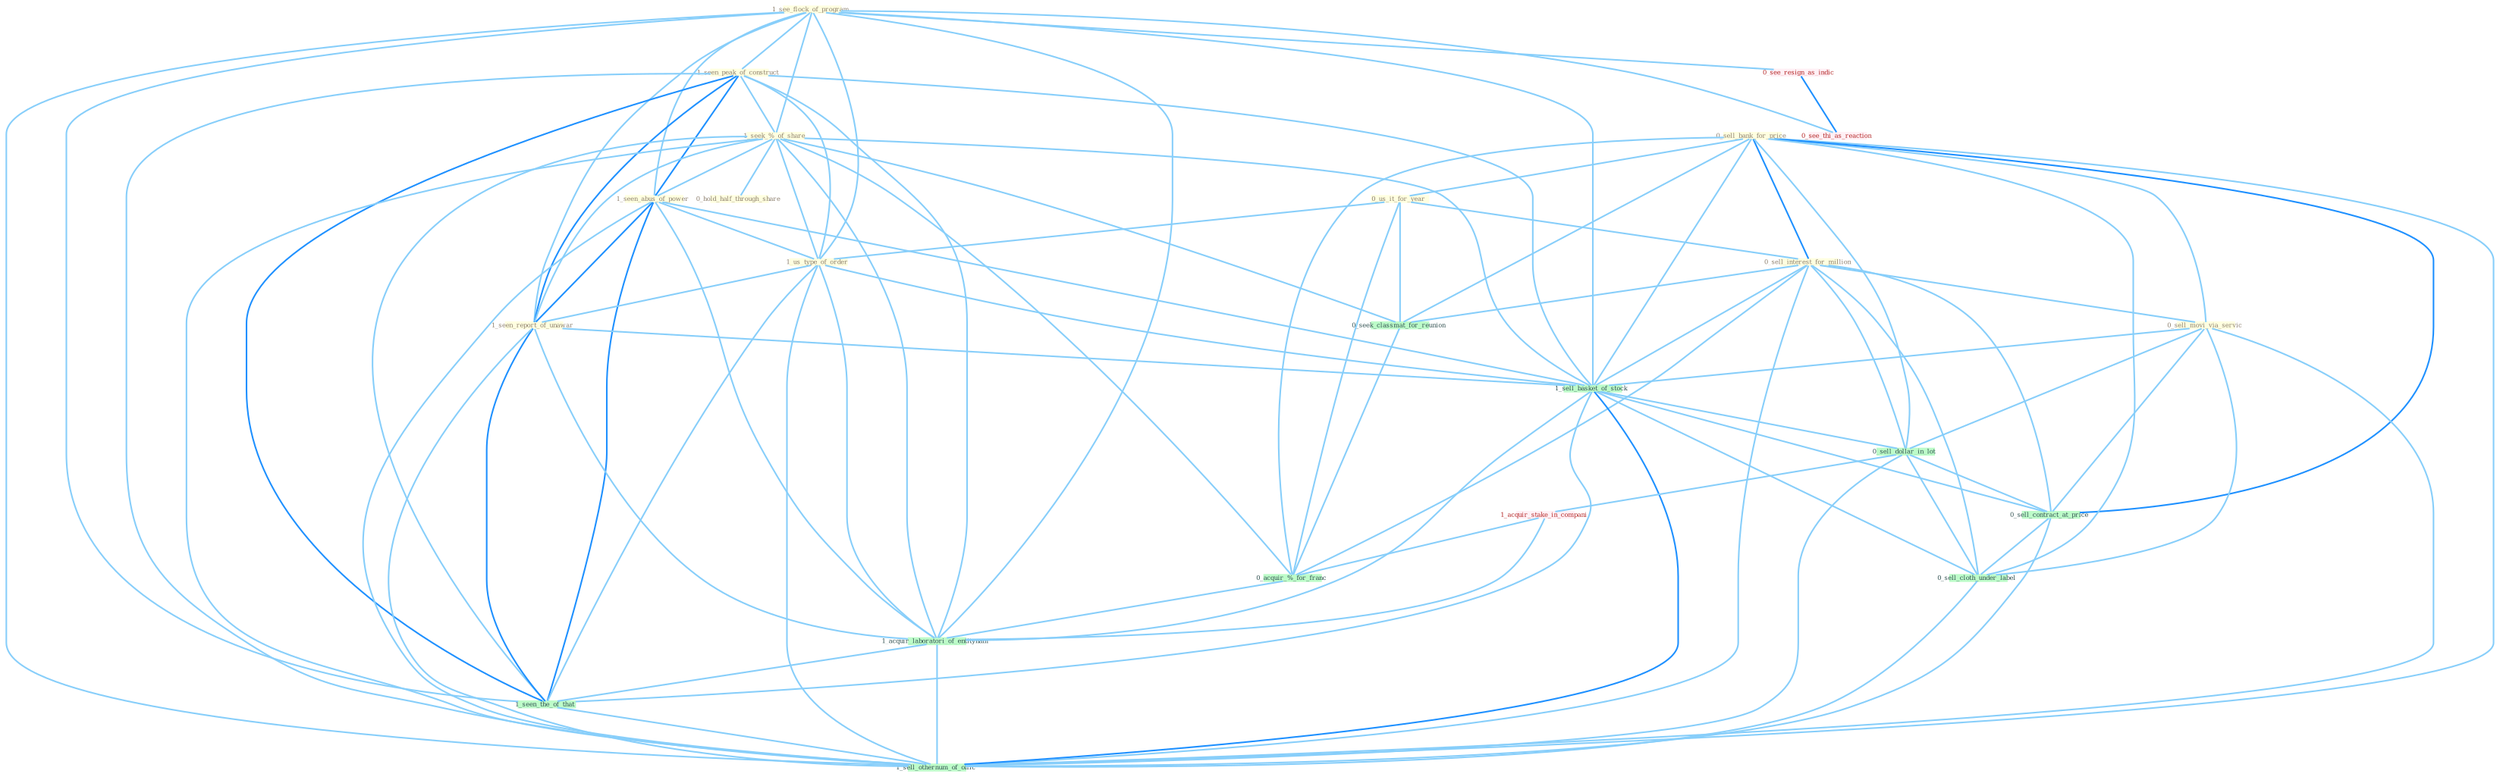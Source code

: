 Graph G{ 
    node
    [shape=polygon,style=filled,width=.5,height=.06,color="#BDFCC9",fixedsize=true,fontsize=4,
    fontcolor="#2f4f4f"];
    {node
    [color="#ffffe0", fontcolor="#8b7d6b"] "1_see_flock_of_program " "1_seen_peak_of_construct " "1_seek_%_of_share " "0_sell_bank_for_price " "0_us_it_for_year " "1_seen_abus_of_power " "0_sell_interest_for_million " "1_us_type_of_order " "1_seen_report_of_unawar " "0_sell_movi_via_servic " "0_hold_half_through_share "}
{node [color="#fff0f5", fontcolor="#b22222"] "0_see_resign_as_indic " "1_acquir_stake_in_compani " "0_see_thi_as_reaction "}
edge [color="#B0E2FF"];

	"1_see_flock_of_program " -- "1_seen_peak_of_construct " [w="1", color="#87cefa" ];
	"1_see_flock_of_program " -- "1_seek_%_of_share " [w="1", color="#87cefa" ];
	"1_see_flock_of_program " -- "1_seen_abus_of_power " [w="1", color="#87cefa" ];
	"1_see_flock_of_program " -- "1_us_type_of_order " [w="1", color="#87cefa" ];
	"1_see_flock_of_program " -- "1_seen_report_of_unawar " [w="1", color="#87cefa" ];
	"1_see_flock_of_program " -- "1_sell_basket_of_stock " [w="1", color="#87cefa" ];
	"1_see_flock_of_program " -- "0_see_resign_as_indic " [w="1", color="#87cefa" ];
	"1_see_flock_of_program " -- "1_acquir_laboratori_of_entitynam " [w="1", color="#87cefa" ];
	"1_see_flock_of_program " -- "1_seen_the_of_that " [w="1", color="#87cefa" ];
	"1_see_flock_of_program " -- "1_sell_othernum_of_offic " [w="1", color="#87cefa" ];
	"1_see_flock_of_program " -- "0_see_thi_as_reaction " [w="1", color="#87cefa" ];
	"1_seen_peak_of_construct " -- "1_seek_%_of_share " [w="1", color="#87cefa" ];
	"1_seen_peak_of_construct " -- "1_seen_abus_of_power " [w="2", color="#1e90ff" , len=0.8];
	"1_seen_peak_of_construct " -- "1_us_type_of_order " [w="1", color="#87cefa" ];
	"1_seen_peak_of_construct " -- "1_seen_report_of_unawar " [w="2", color="#1e90ff" , len=0.8];
	"1_seen_peak_of_construct " -- "1_sell_basket_of_stock " [w="1", color="#87cefa" ];
	"1_seen_peak_of_construct " -- "1_acquir_laboratori_of_entitynam " [w="1", color="#87cefa" ];
	"1_seen_peak_of_construct " -- "1_seen_the_of_that " [w="2", color="#1e90ff" , len=0.8];
	"1_seen_peak_of_construct " -- "1_sell_othernum_of_offic " [w="1", color="#87cefa" ];
	"1_seek_%_of_share " -- "1_seen_abus_of_power " [w="1", color="#87cefa" ];
	"1_seek_%_of_share " -- "1_us_type_of_order " [w="1", color="#87cefa" ];
	"1_seek_%_of_share " -- "1_seen_report_of_unawar " [w="1", color="#87cefa" ];
	"1_seek_%_of_share " -- "0_hold_half_through_share " [w="1", color="#87cefa" ];
	"1_seek_%_of_share " -- "0_seek_classmat_for_reunion " [w="1", color="#87cefa" ];
	"1_seek_%_of_share " -- "1_sell_basket_of_stock " [w="1", color="#87cefa" ];
	"1_seek_%_of_share " -- "0_acquir_%_for_franc " [w="1", color="#87cefa" ];
	"1_seek_%_of_share " -- "1_acquir_laboratori_of_entitynam " [w="1", color="#87cefa" ];
	"1_seek_%_of_share " -- "1_seen_the_of_that " [w="1", color="#87cefa" ];
	"1_seek_%_of_share " -- "1_sell_othernum_of_offic " [w="1", color="#87cefa" ];
	"0_sell_bank_for_price " -- "0_us_it_for_year " [w="1", color="#87cefa" ];
	"0_sell_bank_for_price " -- "0_sell_interest_for_million " [w="2", color="#1e90ff" , len=0.8];
	"0_sell_bank_for_price " -- "0_sell_movi_via_servic " [w="1", color="#87cefa" ];
	"0_sell_bank_for_price " -- "0_seek_classmat_for_reunion " [w="1", color="#87cefa" ];
	"0_sell_bank_for_price " -- "1_sell_basket_of_stock " [w="1", color="#87cefa" ];
	"0_sell_bank_for_price " -- "0_sell_dollar_in_lot " [w="1", color="#87cefa" ];
	"0_sell_bank_for_price " -- "0_acquir_%_for_franc " [w="1", color="#87cefa" ];
	"0_sell_bank_for_price " -- "0_sell_contract_at_price " [w="2", color="#1e90ff" , len=0.8];
	"0_sell_bank_for_price " -- "0_sell_cloth_under_label " [w="1", color="#87cefa" ];
	"0_sell_bank_for_price " -- "1_sell_othernum_of_offic " [w="1", color="#87cefa" ];
	"0_us_it_for_year " -- "0_sell_interest_for_million " [w="1", color="#87cefa" ];
	"0_us_it_for_year " -- "1_us_type_of_order " [w="1", color="#87cefa" ];
	"0_us_it_for_year " -- "0_seek_classmat_for_reunion " [w="1", color="#87cefa" ];
	"0_us_it_for_year " -- "0_acquir_%_for_franc " [w="1", color="#87cefa" ];
	"1_seen_abus_of_power " -- "1_us_type_of_order " [w="1", color="#87cefa" ];
	"1_seen_abus_of_power " -- "1_seen_report_of_unawar " [w="2", color="#1e90ff" , len=0.8];
	"1_seen_abus_of_power " -- "1_sell_basket_of_stock " [w="1", color="#87cefa" ];
	"1_seen_abus_of_power " -- "1_acquir_laboratori_of_entitynam " [w="1", color="#87cefa" ];
	"1_seen_abus_of_power " -- "1_seen_the_of_that " [w="2", color="#1e90ff" , len=0.8];
	"1_seen_abus_of_power " -- "1_sell_othernum_of_offic " [w="1", color="#87cefa" ];
	"0_sell_interest_for_million " -- "0_sell_movi_via_servic " [w="1", color="#87cefa" ];
	"0_sell_interest_for_million " -- "0_seek_classmat_for_reunion " [w="1", color="#87cefa" ];
	"0_sell_interest_for_million " -- "1_sell_basket_of_stock " [w="1", color="#87cefa" ];
	"0_sell_interest_for_million " -- "0_sell_dollar_in_lot " [w="1", color="#87cefa" ];
	"0_sell_interest_for_million " -- "0_acquir_%_for_franc " [w="1", color="#87cefa" ];
	"0_sell_interest_for_million " -- "0_sell_contract_at_price " [w="1", color="#87cefa" ];
	"0_sell_interest_for_million " -- "0_sell_cloth_under_label " [w="1", color="#87cefa" ];
	"0_sell_interest_for_million " -- "1_sell_othernum_of_offic " [w="1", color="#87cefa" ];
	"1_us_type_of_order " -- "1_seen_report_of_unawar " [w="1", color="#87cefa" ];
	"1_us_type_of_order " -- "1_sell_basket_of_stock " [w="1", color="#87cefa" ];
	"1_us_type_of_order " -- "1_acquir_laboratori_of_entitynam " [w="1", color="#87cefa" ];
	"1_us_type_of_order " -- "1_seen_the_of_that " [w="1", color="#87cefa" ];
	"1_us_type_of_order " -- "1_sell_othernum_of_offic " [w="1", color="#87cefa" ];
	"1_seen_report_of_unawar " -- "1_sell_basket_of_stock " [w="1", color="#87cefa" ];
	"1_seen_report_of_unawar " -- "1_acquir_laboratori_of_entitynam " [w="1", color="#87cefa" ];
	"1_seen_report_of_unawar " -- "1_seen_the_of_that " [w="2", color="#1e90ff" , len=0.8];
	"1_seen_report_of_unawar " -- "1_sell_othernum_of_offic " [w="1", color="#87cefa" ];
	"0_sell_movi_via_servic " -- "1_sell_basket_of_stock " [w="1", color="#87cefa" ];
	"0_sell_movi_via_servic " -- "0_sell_dollar_in_lot " [w="1", color="#87cefa" ];
	"0_sell_movi_via_servic " -- "0_sell_contract_at_price " [w="1", color="#87cefa" ];
	"0_sell_movi_via_servic " -- "0_sell_cloth_under_label " [w="1", color="#87cefa" ];
	"0_sell_movi_via_servic " -- "1_sell_othernum_of_offic " [w="1", color="#87cefa" ];
	"0_seek_classmat_for_reunion " -- "0_acquir_%_for_franc " [w="1", color="#87cefa" ];
	"1_sell_basket_of_stock " -- "0_sell_dollar_in_lot " [w="1", color="#87cefa" ];
	"1_sell_basket_of_stock " -- "0_sell_contract_at_price " [w="1", color="#87cefa" ];
	"1_sell_basket_of_stock " -- "1_acquir_laboratori_of_entitynam " [w="1", color="#87cefa" ];
	"1_sell_basket_of_stock " -- "0_sell_cloth_under_label " [w="1", color="#87cefa" ];
	"1_sell_basket_of_stock " -- "1_seen_the_of_that " [w="1", color="#87cefa" ];
	"1_sell_basket_of_stock " -- "1_sell_othernum_of_offic " [w="2", color="#1e90ff" , len=0.8];
	"0_sell_dollar_in_lot " -- "1_acquir_stake_in_compani " [w="1", color="#87cefa" ];
	"0_sell_dollar_in_lot " -- "0_sell_contract_at_price " [w="1", color="#87cefa" ];
	"0_sell_dollar_in_lot " -- "0_sell_cloth_under_label " [w="1", color="#87cefa" ];
	"0_sell_dollar_in_lot " -- "1_sell_othernum_of_offic " [w="1", color="#87cefa" ];
	"0_see_resign_as_indic " -- "0_see_thi_as_reaction " [w="2", color="#1e90ff" , len=0.8];
	"1_acquir_stake_in_compani " -- "0_acquir_%_for_franc " [w="1", color="#87cefa" ];
	"1_acquir_stake_in_compani " -- "1_acquir_laboratori_of_entitynam " [w="1", color="#87cefa" ];
	"0_acquir_%_for_franc " -- "1_acquir_laboratori_of_entitynam " [w="1", color="#87cefa" ];
	"0_sell_contract_at_price " -- "0_sell_cloth_under_label " [w="1", color="#87cefa" ];
	"0_sell_contract_at_price " -- "1_sell_othernum_of_offic " [w="1", color="#87cefa" ];
	"1_acquir_laboratori_of_entitynam " -- "1_seen_the_of_that " [w="1", color="#87cefa" ];
	"1_acquir_laboratori_of_entitynam " -- "1_sell_othernum_of_offic " [w="1", color="#87cefa" ];
	"0_sell_cloth_under_label " -- "1_sell_othernum_of_offic " [w="1", color="#87cefa" ];
	"1_seen_the_of_that " -- "1_sell_othernum_of_offic " [w="1", color="#87cefa" ];
}